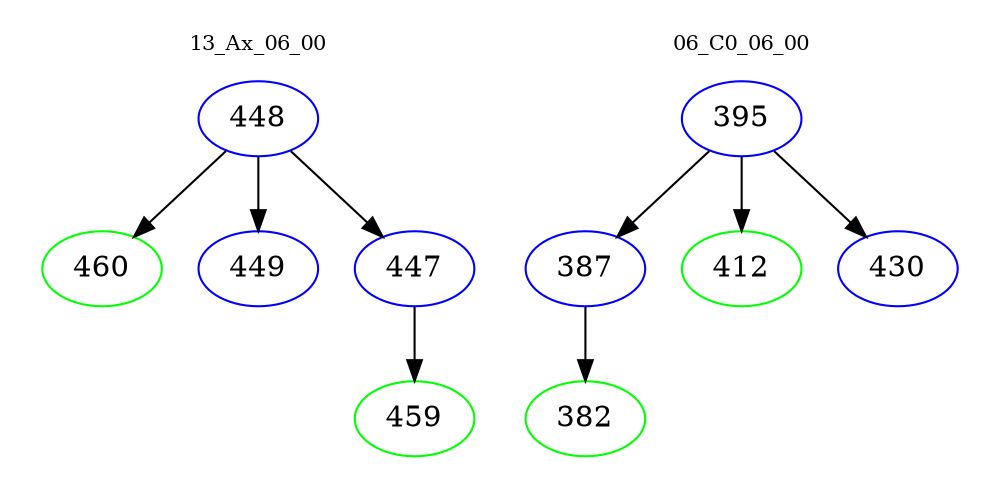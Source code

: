 digraph{
subgraph cluster_0 {
color = white
label = "13_Ax_06_00";
fontsize=10;
T0_448 [label="448", color="blue"]
T0_448 -> T0_460 [color="black"]
T0_460 [label="460", color="green"]
T0_448 -> T0_449 [color="black"]
T0_449 [label="449", color="blue"]
T0_448 -> T0_447 [color="black"]
T0_447 [label="447", color="blue"]
T0_447 -> T0_459 [color="black"]
T0_459 [label="459", color="green"]
}
subgraph cluster_1 {
color = white
label = "06_C0_06_00";
fontsize=10;
T1_395 [label="395", color="blue"]
T1_395 -> T1_387 [color="black"]
T1_387 [label="387", color="blue"]
T1_387 -> T1_382 [color="black"]
T1_382 [label="382", color="green"]
T1_395 -> T1_412 [color="black"]
T1_412 [label="412", color="green"]
T1_395 -> T1_430 [color="black"]
T1_430 [label="430", color="blue"]
}
}
